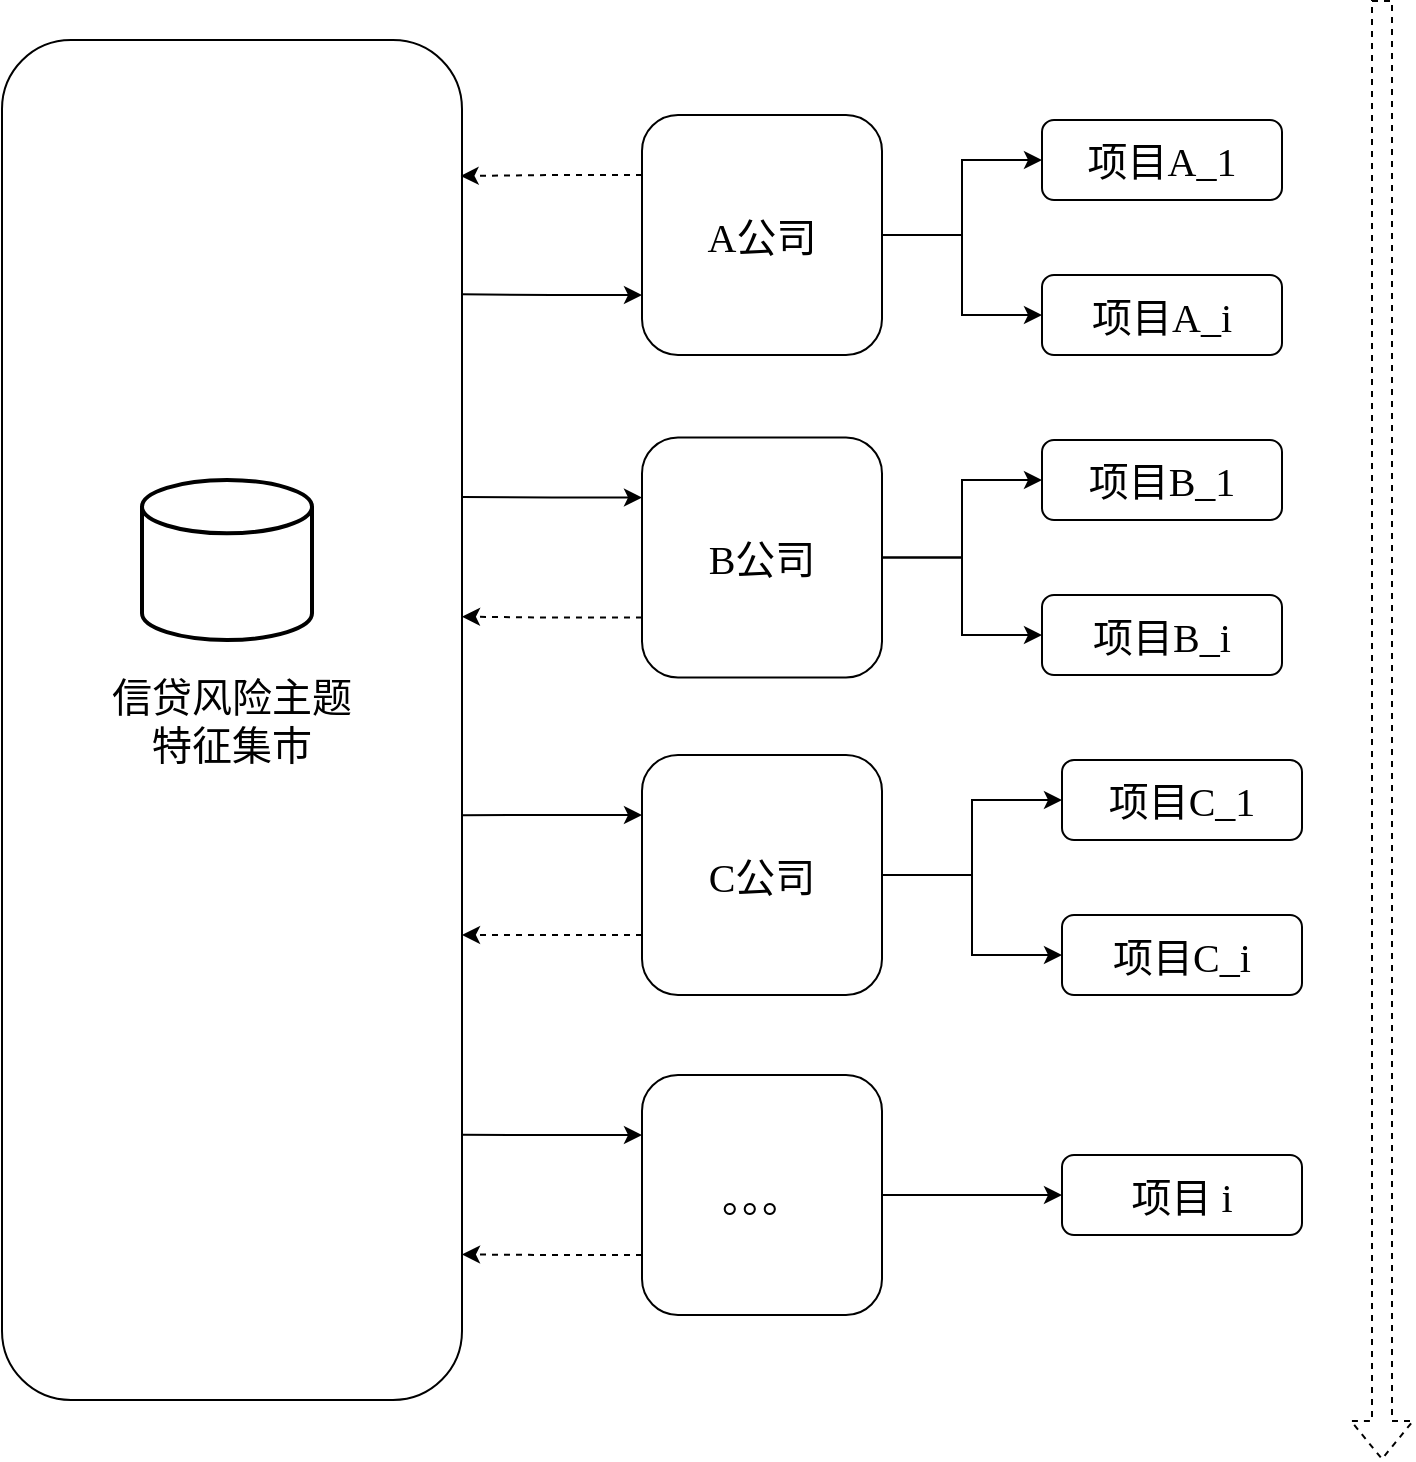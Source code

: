 <mxfile version="21.6.5" type="device">
  <diagram name="第 1 页" id="7pYJbbd0cuGkGC7GM6vs">
    <mxGraphModel dx="2074" dy="1267" grid="1" gridSize="10" guides="1" tooltips="1" connect="1" arrows="1" fold="1" page="1" pageScale="1" pageWidth="1100" pageHeight="850" math="0" shadow="0">
      <root>
        <mxCell id="0" />
        <mxCell id="1" parent="0" />
        <mxCell id="rkObgOxoujHOmEY8cppW-1" value="信贷风险主题&lt;br&gt;特征集市" style="rounded=1;whiteSpace=wrap;html=1;fontFamily=Comic Sans MS;fontSize=20;align=center;horizontal=1;verticalAlign=middle;" vertex="1" parent="1">
          <mxGeometry x="160" y="80" width="230" height="680" as="geometry" />
        </mxCell>
        <mxCell id="rkObgOxoujHOmEY8cppW-32" value="" style="strokeWidth=2;html=1;shape=mxgraph.flowchart.database;whiteSpace=wrap;" vertex="1" parent="1">
          <mxGeometry x="230" y="300" width="85" height="80" as="geometry" />
        </mxCell>
        <mxCell id="rkObgOxoujHOmEY8cppW-16" style="edgeStyle=orthogonalEdgeStyle;rounded=0;orthogonalLoop=1;jettySize=auto;html=1;exitX=1;exitY=0.5;exitDx=0;exitDy=0;entryX=0;entryY=0.5;entryDx=0;entryDy=0;" edge="1" parent="1" source="rkObgOxoujHOmEY8cppW-3" target="rkObgOxoujHOmEY8cppW-8">
          <mxGeometry relative="1" as="geometry" />
        </mxCell>
        <mxCell id="rkObgOxoujHOmEY8cppW-17" style="edgeStyle=orthogonalEdgeStyle;rounded=0;orthogonalLoop=1;jettySize=auto;html=1;exitX=1;exitY=0.5;exitDx=0;exitDy=0;entryX=0;entryY=0.5;entryDx=0;entryDy=0;" edge="1" parent="1" source="rkObgOxoujHOmEY8cppW-3" target="rkObgOxoujHOmEY8cppW-9">
          <mxGeometry relative="1" as="geometry" />
        </mxCell>
        <mxCell id="rkObgOxoujHOmEY8cppW-24" style="edgeStyle=orthogonalEdgeStyle;rounded=0;orthogonalLoop=1;jettySize=auto;html=1;exitX=0;exitY=0.25;exitDx=0;exitDy=0;entryX=0.997;entryY=0.1;entryDx=0;entryDy=0;entryPerimeter=0;dashed=1;" edge="1" parent="1" source="rkObgOxoujHOmEY8cppW-3" target="rkObgOxoujHOmEY8cppW-1">
          <mxGeometry relative="1" as="geometry" />
        </mxCell>
        <mxCell id="rkObgOxoujHOmEY8cppW-25" style="edgeStyle=orthogonalEdgeStyle;rounded=0;orthogonalLoop=1;jettySize=auto;html=1;exitX=0;exitY=0.75;exitDx=0;exitDy=0;entryX=0.999;entryY=0.187;entryDx=0;entryDy=0;entryPerimeter=0;endArrow=none;endFill=0;startArrow=classic;startFill=1;" edge="1" parent="1" source="rkObgOxoujHOmEY8cppW-3" target="rkObgOxoujHOmEY8cppW-1">
          <mxGeometry relative="1" as="geometry" />
        </mxCell>
        <mxCell id="rkObgOxoujHOmEY8cppW-3" value="A公司" style="rounded=1;whiteSpace=wrap;html=1;fontFamily=Comic Sans MS;fontSize=20;" vertex="1" parent="1">
          <mxGeometry x="480" y="117.5" width="120" height="120" as="geometry" />
        </mxCell>
        <mxCell id="rkObgOxoujHOmEY8cppW-18" style="edgeStyle=orthogonalEdgeStyle;rounded=0;orthogonalLoop=1;jettySize=auto;html=1;exitX=1;exitY=0.5;exitDx=0;exitDy=0;entryX=0;entryY=0.5;entryDx=0;entryDy=0;" edge="1" parent="1" source="rkObgOxoujHOmEY8cppW-5" target="rkObgOxoujHOmEY8cppW-13">
          <mxGeometry relative="1" as="geometry" />
        </mxCell>
        <mxCell id="rkObgOxoujHOmEY8cppW-19" style="edgeStyle=orthogonalEdgeStyle;rounded=0;orthogonalLoop=1;jettySize=auto;html=1;exitX=1;exitY=0.5;exitDx=0;exitDy=0;entryX=0;entryY=0.5;entryDx=0;entryDy=0;" edge="1" parent="1" source="rkObgOxoujHOmEY8cppW-5" target="rkObgOxoujHOmEY8cppW-14">
          <mxGeometry relative="1" as="geometry" />
        </mxCell>
        <mxCell id="rkObgOxoujHOmEY8cppW-26" style="edgeStyle=orthogonalEdgeStyle;rounded=0;orthogonalLoop=1;jettySize=auto;html=1;exitX=0;exitY=0.25;exitDx=0;exitDy=0;entryX=1;entryY=0.336;entryDx=0;entryDy=0;entryPerimeter=0;startArrow=classic;startFill=1;endArrow=none;endFill=0;" edge="1" parent="1" source="rkObgOxoujHOmEY8cppW-5" target="rkObgOxoujHOmEY8cppW-1">
          <mxGeometry relative="1" as="geometry" />
        </mxCell>
        <mxCell id="rkObgOxoujHOmEY8cppW-27" style="edgeStyle=orthogonalEdgeStyle;rounded=0;orthogonalLoop=1;jettySize=auto;html=1;exitX=0;exitY=0.75;exitDx=0;exitDy=0;entryX=1;entryY=0.424;entryDx=0;entryDy=0;entryPerimeter=0;dashed=1;" edge="1" parent="1" source="rkObgOxoujHOmEY8cppW-5" target="rkObgOxoujHOmEY8cppW-1">
          <mxGeometry relative="1" as="geometry" />
        </mxCell>
        <mxCell id="rkObgOxoujHOmEY8cppW-5" value="B公司" style="rounded=1;whiteSpace=wrap;html=1;fontFamily=Comic Sans MS;fontSize=20;" vertex="1" parent="1">
          <mxGeometry x="480" y="278.75" width="120" height="120" as="geometry" />
        </mxCell>
        <mxCell id="rkObgOxoujHOmEY8cppW-20" style="edgeStyle=orthogonalEdgeStyle;rounded=0;orthogonalLoop=1;jettySize=auto;html=1;exitX=1;exitY=0.5;exitDx=0;exitDy=0;entryX=0;entryY=0.5;entryDx=0;entryDy=0;" edge="1" parent="1" source="rkObgOxoujHOmEY8cppW-6" target="rkObgOxoujHOmEY8cppW-10">
          <mxGeometry relative="1" as="geometry" />
        </mxCell>
        <mxCell id="rkObgOxoujHOmEY8cppW-21" style="edgeStyle=orthogonalEdgeStyle;rounded=0;orthogonalLoop=1;jettySize=auto;html=1;exitX=1;exitY=0.5;exitDx=0;exitDy=0;entryX=0;entryY=0.5;entryDx=0;entryDy=0;" edge="1" parent="1" source="rkObgOxoujHOmEY8cppW-6" target="rkObgOxoujHOmEY8cppW-11">
          <mxGeometry relative="1" as="geometry" />
        </mxCell>
        <mxCell id="rkObgOxoujHOmEY8cppW-28" style="edgeStyle=orthogonalEdgeStyle;rounded=0;orthogonalLoop=1;jettySize=auto;html=1;exitX=0;exitY=0.25;exitDx=0;exitDy=0;entryX=1;entryY=0.57;entryDx=0;entryDy=0;entryPerimeter=0;startArrow=classic;startFill=1;endArrow=none;endFill=0;" edge="1" parent="1" source="rkObgOxoujHOmEY8cppW-6" target="rkObgOxoujHOmEY8cppW-1">
          <mxGeometry relative="1" as="geometry" />
        </mxCell>
        <mxCell id="rkObgOxoujHOmEY8cppW-29" style="edgeStyle=orthogonalEdgeStyle;rounded=0;orthogonalLoop=1;jettySize=auto;html=1;exitX=0;exitY=0.75;exitDx=0;exitDy=0;entryX=1;entryY=0.658;entryDx=0;entryDy=0;entryPerimeter=0;dashed=1;" edge="1" parent="1" source="rkObgOxoujHOmEY8cppW-6" target="rkObgOxoujHOmEY8cppW-1">
          <mxGeometry relative="1" as="geometry" />
        </mxCell>
        <mxCell id="rkObgOxoujHOmEY8cppW-6" value="C公司" style="rounded=1;whiteSpace=wrap;html=1;fontFamily=Comic Sans MS;fontSize=20;" vertex="1" parent="1">
          <mxGeometry x="480" y="437.5" width="120" height="120" as="geometry" />
        </mxCell>
        <mxCell id="rkObgOxoujHOmEY8cppW-22" style="edgeStyle=orthogonalEdgeStyle;rounded=0;orthogonalLoop=1;jettySize=auto;html=1;exitX=1;exitY=0.5;exitDx=0;exitDy=0;entryX=0;entryY=0.5;entryDx=0;entryDy=0;" edge="1" parent="1" source="rkObgOxoujHOmEY8cppW-7" target="rkObgOxoujHOmEY8cppW-12">
          <mxGeometry relative="1" as="geometry" />
        </mxCell>
        <mxCell id="rkObgOxoujHOmEY8cppW-30" style="edgeStyle=orthogonalEdgeStyle;rounded=0;orthogonalLoop=1;jettySize=auto;html=1;exitX=0;exitY=0.25;exitDx=0;exitDy=0;entryX=1;entryY=0.805;entryDx=0;entryDy=0;entryPerimeter=0;startArrow=classic;startFill=1;endArrow=none;endFill=0;" edge="1" parent="1" source="rkObgOxoujHOmEY8cppW-7" target="rkObgOxoujHOmEY8cppW-1">
          <mxGeometry relative="1" as="geometry" />
        </mxCell>
        <mxCell id="rkObgOxoujHOmEY8cppW-31" style="edgeStyle=orthogonalEdgeStyle;rounded=0;orthogonalLoop=1;jettySize=auto;html=1;exitX=0;exitY=0.75;exitDx=0;exitDy=0;entryX=1;entryY=0.893;entryDx=0;entryDy=0;entryPerimeter=0;dashed=1;" edge="1" parent="1" source="rkObgOxoujHOmEY8cppW-7" target="rkObgOxoujHOmEY8cppW-1">
          <mxGeometry relative="1" as="geometry" />
        </mxCell>
        <mxCell id="rkObgOxoujHOmEY8cppW-7" value="。。。" style="rounded=1;whiteSpace=wrap;html=1;fontFamily=Comic Sans MS;fontSize=20;" vertex="1" parent="1">
          <mxGeometry x="480" y="597.5" width="120" height="120" as="geometry" />
        </mxCell>
        <mxCell id="rkObgOxoujHOmEY8cppW-8" value="项目A_1" style="rounded=1;whiteSpace=wrap;html=1;fontFamily=Comic Sans MS;fontSize=20;" vertex="1" parent="1">
          <mxGeometry x="680" y="120" width="120" height="40" as="geometry" />
        </mxCell>
        <mxCell id="rkObgOxoujHOmEY8cppW-9" value="项目A_i" style="rounded=1;whiteSpace=wrap;html=1;fontFamily=Comic Sans MS;fontSize=20;" vertex="1" parent="1">
          <mxGeometry x="680" y="197.5" width="120" height="40" as="geometry" />
        </mxCell>
        <mxCell id="rkObgOxoujHOmEY8cppW-10" value="项目C_1" style="rounded=1;whiteSpace=wrap;html=1;fontFamily=Comic Sans MS;fontSize=20;" vertex="1" parent="1">
          <mxGeometry x="690" y="440" width="120" height="40" as="geometry" />
        </mxCell>
        <mxCell id="rkObgOxoujHOmEY8cppW-11" value="项目C_i" style="rounded=1;whiteSpace=wrap;html=1;fontFamily=Comic Sans MS;fontSize=20;" vertex="1" parent="1">
          <mxGeometry x="690" y="517.5" width="120" height="40" as="geometry" />
        </mxCell>
        <mxCell id="rkObgOxoujHOmEY8cppW-12" value="项目 i" style="rounded=1;whiteSpace=wrap;html=1;fontFamily=Comic Sans MS;fontSize=20;" vertex="1" parent="1">
          <mxGeometry x="690" y="637.5" width="120" height="40" as="geometry" />
        </mxCell>
        <mxCell id="rkObgOxoujHOmEY8cppW-13" value="项目B_1" style="rounded=1;whiteSpace=wrap;html=1;fontFamily=Comic Sans MS;fontSize=20;" vertex="1" parent="1">
          <mxGeometry x="680" y="280" width="120" height="40" as="geometry" />
        </mxCell>
        <mxCell id="rkObgOxoujHOmEY8cppW-14" value="项目B_i" style="rounded=1;whiteSpace=wrap;html=1;fontFamily=Comic Sans MS;fontSize=20;" vertex="1" parent="1">
          <mxGeometry x="680" y="357.5" width="120" height="40" as="geometry" />
        </mxCell>
        <mxCell id="rkObgOxoujHOmEY8cppW-34" value="" style="shape=flexArrow;endArrow=classic;html=1;rounded=0;dashed=1;" edge="1" parent="1">
          <mxGeometry width="50" height="50" relative="1" as="geometry">
            <mxPoint x="850" y="60" as="sourcePoint" />
            <mxPoint x="850" y="790" as="targetPoint" />
          </mxGeometry>
        </mxCell>
      </root>
    </mxGraphModel>
  </diagram>
</mxfile>
